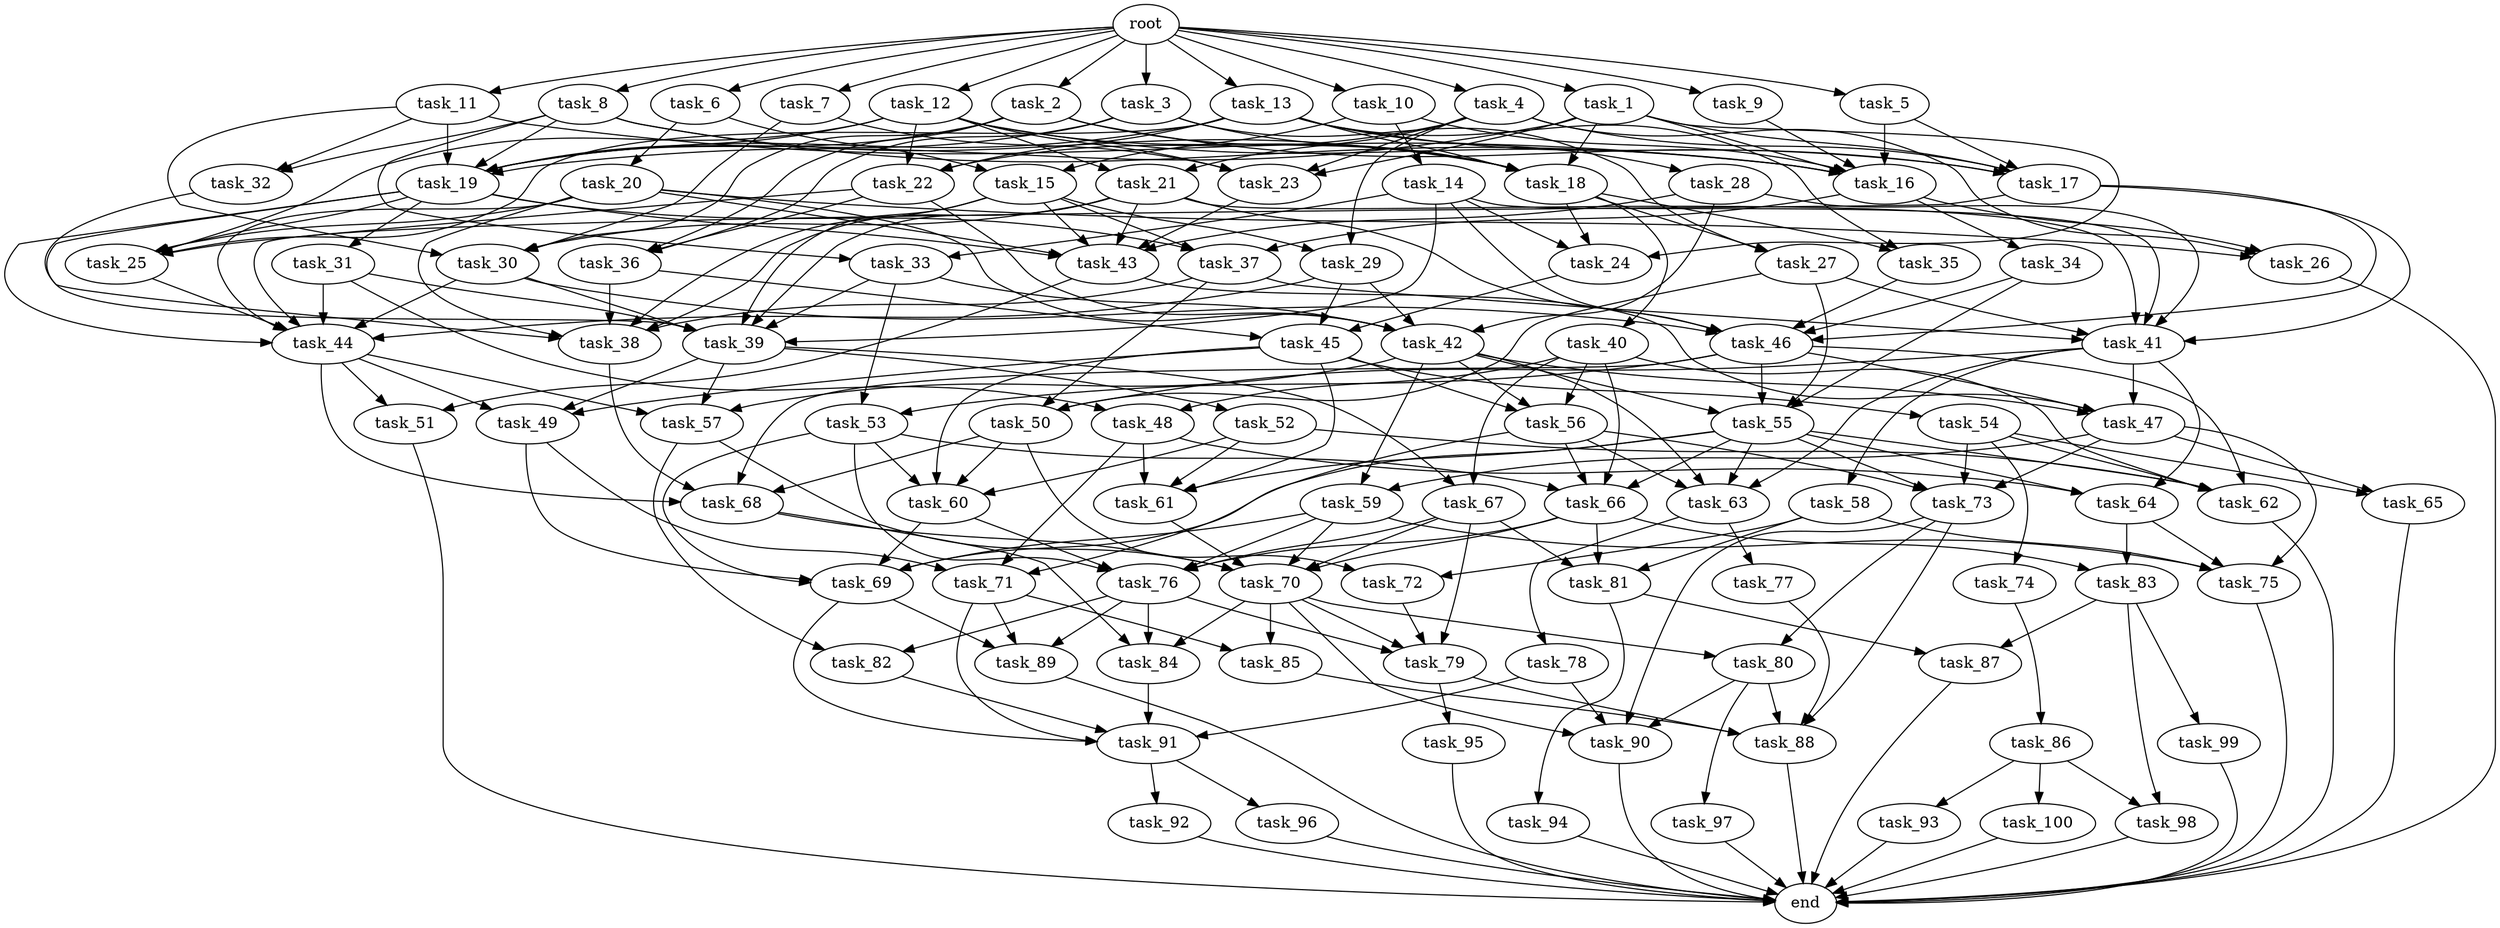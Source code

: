 digraph G {
  task_68 [size="4.930751e+11"];
  task_92 [size="5.505625e+11"];
  task_59 [size="7.889017e+11"];
  task_35 [size="8.658903e+11"];
  task_28 [size="5.324048e+11"];
  task_44 [size="1.366599e+11"];
  task_36 [size="5.615581e+11"];
  task_24 [size="6.249904e+11"];
  task_55 [size="5.111902e+11"];
  task_47 [size="3.363849e+10"];
  task_94 [size="6.003099e+11"];
  task_88 [size="8.722565e+11"];
  task_22 [size="8.662238e+11"];
  task_38 [size="3.545247e+11"];
  task_2 [size="6.370329e+11"];
  task_65 [size="8.591632e+11"];
  task_63 [size="1.129604e+11"];
  task_53 [size="4.259573e+11"];
  task_26 [size="4.490141e+11"];
  root [size="0.000000e+00"];
  task_85 [size="3.030652e+11"];
  task_66 [size="3.832909e+11"];
  task_9 [size="6.998725e+11"];
  task_41 [size="6.294044e+11"];
  task_4 [size="1.403275e+10"];
  task_19 [size="6.584629e+11"];
  task_50 [size="9.302310e+11"];
  task_48 [size="3.895162e+10"];
  task_31 [size="9.237362e+11"];
  task_77 [size="9.039844e+11"];
  task_74 [size="3.920306e+11"];
  task_46 [size="4.854251e+11"];
  task_37 [size="2.679509e+11"];
  task_73 [size="7.315328e+11"];
  task_49 [size="5.186140e+11"];
  task_79 [size="2.098589e+11"];
  task_71 [size="6.899711e+11"];
  task_23 [size="4.649476e+11"];
  task_42 [size="8.448281e+11"];
  task_25 [size="1.863388e+11"];
  task_96 [size="8.197889e+11"];
  task_18 [size="2.567592e+11"];
  task_1 [size="7.660698e+11"];
  task_89 [size="4.117953e+11"];
  task_10 [size="3.566400e+09"];
  task_6 [size="6.052071e+11"];
  task_67 [size="3.692973e+11"];
  task_58 [size="9.312945e+11"];
  task_98 [size="9.507416e+11"];
  task_83 [size="1.754913e+10"];
  task_30 [size="5.424966e+11"];
  task_99 [size="9.260346e+11"];
  task_76 [size="9.685317e+11"];
  task_29 [size="4.989986e+11"];
  task_62 [size="6.956525e+11"];
  task_81 [size="8.256129e+11"];
  task_14 [size="4.935116e+11"];
  task_45 [size="6.392476e+11"];
  task_12 [size="6.509510e+11"];
  task_75 [size="5.608856e+11"];
  task_13 [size="1.323393e+11"];
  task_52 [size="9.283876e+11"];
  task_15 [size="4.820411e+11"];
  task_84 [size="4.525709e+11"];
  task_97 [size="8.979876e+11"];
  task_93 [size="4.792617e+11"];
  task_16 [size="3.590339e+10"];
  task_43 [size="4.250281e+11"];
  task_17 [size="6.144570e+11"];
  task_60 [size="6.960607e+11"];
  task_91 [size="9.094704e+11"];
  task_27 [size="8.847598e+11"];
  end [size="0.000000e+00"];
  task_34 [size="3.002820e+11"];
  task_57 [size="4.335960e+11"];
  task_3 [size="1.621578e+11"];
  task_39 [size="5.490703e+11"];
  task_56 [size="5.132836e+11"];
  task_21 [size="3.770611e+11"];
  task_90 [size="1.792732e+11"];
  task_32 [size="1.814284e+11"];
  task_20 [size="1.760875e+11"];
  task_64 [size="7.619312e+11"];
  task_7 [size="3.224799e+11"];
  task_8 [size="2.199890e+11"];
  task_51 [size="5.399883e+11"];
  task_86 [size="3.312077e+11"];
  task_72 [size="8.613658e+11"];
  task_40 [size="5.596921e+11"];
  task_80 [size="1.817316e+11"];
  task_82 [size="3.100426e+10"];
  task_5 [size="5.364722e+11"];
  task_78 [size="3.100112e+11"];
  task_95 [size="8.158962e+11"];
  task_87 [size="9.337842e+11"];
  task_61 [size="6.002634e+11"];
  task_70 [size="2.039026e+11"];
  task_54 [size="9.354837e+11"];
  task_11 [size="8.198762e+11"];
  task_100 [size="6.293428e+10"];
  task_69 [size="8.547525e+11"];
  task_33 [size="9.480941e+11"];

  task_68 -> task_70 [size="3.398377e+07"];
  task_68 -> task_84 [size="1.508570e+08"];
  task_92 -> end [size="1.000000e-12"];
  task_59 -> task_70 [size="3.398377e+07"];
  task_59 -> task_75 [size="1.402214e+08"];
  task_59 -> task_69 [size="1.709505e+08"];
  task_59 -> task_76 [size="1.937063e+08"];
  task_35 -> task_46 [size="8.090419e+07"];
  task_28 -> task_42 [size="1.689656e+08"];
  task_28 -> task_41 [size="1.049007e+08"];
  task_28 -> task_43 [size="7.083802e+07"];
  task_44 -> task_49 [size="1.728713e+08"];
  task_44 -> task_51 [size="2.699941e+08"];
  task_44 -> task_68 [size="1.232688e+08"];
  task_44 -> task_57 [size="1.445320e+08"];
  task_36 -> task_45 [size="2.130825e+08"];
  task_36 -> task_38 [size="5.908745e+07"];
  task_24 -> task_45 [size="2.130825e+08"];
  task_55 -> task_64 [size="2.539771e+08"];
  task_55 -> task_62 [size="1.391305e+08"];
  task_55 -> task_63 [size="2.824009e+07"];
  task_55 -> task_73 [size="1.828832e+08"];
  task_55 -> task_66 [size="9.582273e+07"];
  task_55 -> task_69 [size="1.709505e+08"];
  task_55 -> task_61 [size="1.500659e+08"];
  task_47 -> task_59 [size="3.944508e+08"];
  task_47 -> task_65 [size="4.295816e+08"];
  task_47 -> task_75 [size="1.402214e+08"];
  task_47 -> task_73 [size="1.828832e+08"];
  task_94 -> end [size="1.000000e-12"];
  task_88 -> end [size="1.000000e-12"];
  task_22 -> task_25 [size="3.726777e+07"];
  task_22 -> task_36 [size="1.871860e+08"];
  task_22 -> task_42 [size="1.689656e+08"];
  task_38 -> task_68 [size="1.232688e+08"];
  task_2 -> task_17 [size="1.228914e+08"];
  task_2 -> task_30 [size="1.356242e+08"];
  task_2 -> task_36 [size="1.871860e+08"];
  task_2 -> task_19 [size="9.406613e+07"];
  task_2 -> task_18 [size="4.279321e+07"];
  task_65 -> end [size="1.000000e-12"];
  task_63 -> task_77 [size="9.039844e+08"];
  task_63 -> task_78 [size="3.100112e+08"];
  task_53 -> task_66 [size="9.582273e+07"];
  task_53 -> task_60 [size="1.740152e+08"];
  task_53 -> task_69 [size="1.709505e+08"];
  task_53 -> task_76 [size="1.937063e+08"];
  task_26 -> end [size="1.000000e-12"];
  root -> task_3 [size="1.000000e-12"];
  root -> task_9 [size="1.000000e-12"];
  root -> task_4 [size="1.000000e-12"];
  root -> task_2 [size="1.000000e-12"];
  root -> task_7 [size="1.000000e-12"];
  root -> task_8 [size="1.000000e-12"];
  root -> task_11 [size="1.000000e-12"];
  root -> task_1 [size="1.000000e-12"];
  root -> task_12 [size="1.000000e-12"];
  root -> task_10 [size="1.000000e-12"];
  root -> task_6 [size="1.000000e-12"];
  root -> task_13 [size="1.000000e-12"];
  root -> task_5 [size="1.000000e-12"];
  task_85 -> task_88 [size="1.744513e+08"];
  task_66 -> task_70 [size="3.398377e+07"];
  task_66 -> task_83 [size="8.774564e+06"];
  task_66 -> task_81 [size="2.752043e+08"];
  task_66 -> task_76 [size="1.937063e+08"];
  task_9 -> task_16 [size="5.129056e+06"];
  task_41 -> task_58 [size="9.312945e+08"];
  task_41 -> task_63 [size="2.824009e+07"];
  task_41 -> task_47 [size="8.409622e+06"];
  task_41 -> task_64 [size="2.539771e+08"];
  task_41 -> task_50 [size="3.100770e+08"];
  task_4 -> task_17 [size="1.228914e+08"];
  task_4 -> task_21 [size="1.885305e+08"];
  task_4 -> task_26 [size="1.496714e+08"];
  task_4 -> task_22 [size="2.887413e+08"];
  task_4 -> task_23 [size="1.162369e+08"];
  task_4 -> task_29 [size="2.494993e+08"];
  task_19 -> task_44 [size="1.952285e+07"];
  task_19 -> task_25 [size="3.726777e+07"];
  task_19 -> task_37 [size="8.931696e+07"];
  task_19 -> task_38 [size="5.908745e+07"];
  task_19 -> task_31 [size="9.237362e+08"];
  task_19 -> task_43 [size="7.083802e+07"];
  task_50 -> task_68 [size="1.232688e+08"];
  task_50 -> task_72 [size="4.306829e+08"];
  task_50 -> task_60 [size="1.740152e+08"];
  task_48 -> task_71 [size="2.299904e+08"];
  task_48 -> task_61 [size="1.500659e+08"];
  task_48 -> task_64 [size="2.539771e+08"];
  task_31 -> task_44 [size="1.952285e+07"];
  task_31 -> task_39 [size="7.843862e+07"];
  task_31 -> task_48 [size="1.947581e+07"];
  task_77 -> task_88 [size="1.744513e+08"];
  task_74 -> task_86 [size="3.312077e+08"];
  task_46 -> task_62 [size="1.391305e+08"];
  task_46 -> task_55 [size="1.277975e+08"];
  task_46 -> task_68 [size="1.232688e+08"];
  task_46 -> task_53 [size="2.129786e+08"];
  task_46 -> task_47 [size="8.409622e+06"];
  task_37 -> task_38 [size="5.908745e+07"];
  task_37 -> task_50 [size="3.100770e+08"];
  task_37 -> task_41 [size="1.049007e+08"];
  task_73 -> task_80 [size="9.086580e+07"];
  task_73 -> task_88 [size="1.744513e+08"];
  task_73 -> task_90 [size="4.481830e+07"];
  task_49 -> task_71 [size="2.299904e+08"];
  task_49 -> task_69 [size="1.709505e+08"];
  task_79 -> task_88 [size="1.744513e+08"];
  task_79 -> task_95 [size="8.158962e+08"];
  task_71 -> task_89 [size="1.372651e+08"];
  task_71 -> task_85 [size="1.515326e+08"];
  task_71 -> task_91 [size="1.818941e+08"];
  task_23 -> task_43 [size="7.083802e+07"];
  task_42 -> task_56 [size="1.710945e+08"];
  task_42 -> task_63 [size="2.824009e+07"];
  task_42 -> task_47 [size="8.409622e+06"];
  task_42 -> task_59 [size="3.944508e+08"];
  task_42 -> task_55 [size="1.277975e+08"];
  task_42 -> task_57 [size="1.445320e+08"];
  task_25 -> task_44 [size="1.952285e+07"];
  task_96 -> end [size="1.000000e-12"];
  task_18 -> task_27 [size="4.423799e+08"];
  task_18 -> task_24 [size="2.083301e+08"];
  task_18 -> task_40 [size="5.596921e+08"];
  task_18 -> task_35 [size="4.329452e+08"];
  task_1 -> task_17 [size="1.228914e+08"];
  task_1 -> task_16 [size="5.129056e+06"];
  task_1 -> task_18 [size="4.279321e+07"];
  task_1 -> task_23 [size="1.162369e+08"];
  task_1 -> task_19 [size="9.406613e+07"];
  task_1 -> task_24 [size="2.083301e+08"];
  task_89 -> end [size="1.000000e-12"];
  task_10 -> task_15 [size="2.410205e+08"];
  task_10 -> task_16 [size="5.129056e+06"];
  task_10 -> task_14 [size="4.935116e+08"];
  task_6 -> task_15 [size="2.410205e+08"];
  task_6 -> task_20 [size="1.760875e+08"];
  task_67 -> task_70 [size="3.398377e+07"];
  task_67 -> task_81 [size="2.752043e+08"];
  task_67 -> task_76 [size="1.937063e+08"];
  task_67 -> task_79 [size="5.246472e+07"];
  task_58 -> task_72 [size="4.306829e+08"];
  task_58 -> task_75 [size="1.402214e+08"];
  task_58 -> task_81 [size="2.752043e+08"];
  task_98 -> end [size="1.000000e-12"];
  task_83 -> task_87 [size="4.668921e+08"];
  task_83 -> task_99 [size="9.260346e+08"];
  task_83 -> task_98 [size="4.753708e+08"];
  task_30 -> task_44 [size="1.952285e+07"];
  task_30 -> task_39 [size="7.843862e+07"];
  task_30 -> task_46 [size="8.090419e+07"];
  task_99 -> end [size="1.000000e-12"];
  task_76 -> task_79 [size="5.246472e+07"];
  task_76 -> task_82 [size="1.550213e+07"];
  task_76 -> task_84 [size="1.508570e+08"];
  task_76 -> task_89 [size="1.372651e+08"];
  task_29 -> task_44 [size="1.952285e+07"];
  task_29 -> task_45 [size="2.130825e+08"];
  task_29 -> task_42 [size="1.689656e+08"];
  task_62 -> end [size="1.000000e-12"];
  task_81 -> task_87 [size="4.668921e+08"];
  task_81 -> task_94 [size="6.003099e+08"];
  task_14 -> task_39 [size="7.843862e+07"];
  task_14 -> task_24 [size="2.083301e+08"];
  task_14 -> task_41 [size="1.049007e+08"];
  task_14 -> task_46 [size="8.090419e+07"];
  task_14 -> task_33 [size="4.740470e+08"];
  task_45 -> task_49 [size="1.728713e+08"];
  task_45 -> task_56 [size="1.710945e+08"];
  task_45 -> task_54 [size="9.354837e+08"];
  task_45 -> task_61 [size="1.500659e+08"];
  task_45 -> task_60 [size="1.740152e+08"];
  task_12 -> task_25 [size="3.726777e+07"];
  task_12 -> task_21 [size="1.885305e+08"];
  task_12 -> task_19 [size="9.406613e+07"];
  task_12 -> task_18 [size="4.279321e+07"];
  task_12 -> task_22 [size="2.887413e+08"];
  task_12 -> task_23 [size="1.162369e+08"];
  task_12 -> task_16 [size="5.129056e+06"];
  task_75 -> end [size="1.000000e-12"];
  task_13 -> task_17 [size="1.228914e+08"];
  task_13 -> task_25 [size="3.726777e+07"];
  task_13 -> task_35 [size="4.329452e+08"];
  task_13 -> task_22 [size="2.887413e+08"];
  task_13 -> task_18 [size="4.279321e+07"];
  task_13 -> task_28 [size="5.324048e+08"];
  task_13 -> task_19 [size="9.406613e+07"];
  task_52 -> task_62 [size="1.391305e+08"];
  task_52 -> task_61 [size="1.500659e+08"];
  task_52 -> task_60 [size="1.740152e+08"];
  task_15 -> task_39 [size="7.843862e+07"];
  task_15 -> task_38 [size="5.908745e+07"];
  task_15 -> task_37 [size="8.931696e+07"];
  task_15 -> task_29 [size="2.494993e+08"];
  task_15 -> task_43 [size="7.083802e+07"];
  task_84 -> task_91 [size="1.818941e+08"];
  task_97 -> end [size="1.000000e-12"];
  task_93 -> end [size="1.000000e-12"];
  task_16 -> task_37 [size="8.931696e+07"];
  task_16 -> task_34 [size="3.002820e+08"];
  task_16 -> task_26 [size="1.496714e+08"];
  task_43 -> task_51 [size="2.699941e+08"];
  task_43 -> task_47 [size="8.409622e+06"];
  task_17 -> task_44 [size="1.952285e+07"];
  task_17 -> task_41 [size="1.049007e+08"];
  task_17 -> task_46 [size="8.090419e+07"];
  task_60 -> task_69 [size="1.709505e+08"];
  task_60 -> task_76 [size="1.937063e+08"];
  task_91 -> task_96 [size="8.197889e+08"];
  task_91 -> task_92 [size="5.505625e+08"];
  task_27 -> task_55 [size="1.277975e+08"];
  task_27 -> task_50 [size="3.100770e+08"];
  task_27 -> task_41 [size="1.049007e+08"];
  task_34 -> task_55 [size="1.277975e+08"];
  task_34 -> task_46 [size="8.090419e+07"];
  task_57 -> task_70 [size="3.398377e+07"];
  task_57 -> task_82 [size="1.550213e+07"];
  task_3 -> task_27 [size="4.423799e+08"];
  task_3 -> task_36 [size="1.871860e+08"];
  task_3 -> task_19 [size="9.406613e+07"];
  task_3 -> task_18 [size="4.279321e+07"];
  task_39 -> task_49 [size="1.728713e+08"];
  task_39 -> task_52 [size="9.283876e+08"];
  task_39 -> task_67 [size="1.846487e+08"];
  task_39 -> task_57 [size="1.445320e+08"];
  task_56 -> task_66 [size="9.582273e+07"];
  task_56 -> task_63 [size="2.824009e+07"];
  task_56 -> task_71 [size="2.299904e+08"];
  task_56 -> task_73 [size="1.828832e+08"];
  task_21 -> task_39 [size="7.843862e+07"];
  task_21 -> task_41 [size="1.049007e+08"];
  task_21 -> task_38 [size="5.908745e+07"];
  task_21 -> task_30 [size="1.356242e+08"];
  task_21 -> task_46 [size="8.090419e+07"];
  task_21 -> task_43 [size="7.083802e+07"];
  task_90 -> end [size="1.000000e-12"];
  task_32 -> task_39 [size="7.843862e+07"];
  task_20 -> task_44 [size="1.952285e+07"];
  task_20 -> task_25 [size="3.726777e+07"];
  task_20 -> task_42 [size="1.689656e+08"];
  task_20 -> task_26 [size="1.496714e+08"];
  task_20 -> task_38 [size="5.908745e+07"];
  task_20 -> task_43 [size="7.083802e+07"];
  task_64 -> task_83 [size="8.774564e+06"];
  task_64 -> task_75 [size="1.402214e+08"];
  task_7 -> task_23 [size="1.162369e+08"];
  task_7 -> task_30 [size="1.356242e+08"];
  task_8 -> task_32 [size="9.071418e+07"];
  task_8 -> task_18 [size="4.279321e+07"];
  task_8 -> task_16 [size="5.129056e+06"];
  task_8 -> task_19 [size="9.406613e+07"];
  task_8 -> task_33 [size="4.740470e+08"];
  task_51 -> end [size="1.000000e-12"];
  task_86 -> task_93 [size="4.792617e+08"];
  task_86 -> task_100 [size="6.293428e+07"];
  task_86 -> task_98 [size="4.753708e+08"];
  task_72 -> task_79 [size="5.246472e+07"];
  task_40 -> task_56 [size="1.710945e+08"];
  task_40 -> task_48 [size="1.947581e+07"];
  task_40 -> task_66 [size="9.582273e+07"];
  task_40 -> task_62 [size="1.391305e+08"];
  task_40 -> task_67 [size="1.846487e+08"];
  task_80 -> task_88 [size="1.744513e+08"];
  task_80 -> task_97 [size="8.979876e+08"];
  task_80 -> task_90 [size="4.481830e+07"];
  task_82 -> task_91 [size="1.818941e+08"];
  task_5 -> task_17 [size="1.228914e+08"];
  task_5 -> task_16 [size="5.129056e+06"];
  task_78 -> task_91 [size="1.818941e+08"];
  task_78 -> task_90 [size="4.481830e+07"];
  task_95 -> end [size="1.000000e-12"];
  task_87 -> end [size="1.000000e-12"];
  task_61 -> task_70 [size="3.398377e+07"];
  task_70 -> task_79 [size="5.246472e+07"];
  task_70 -> task_84 [size="1.508570e+08"];
  task_70 -> task_80 [size="9.086580e+07"];
  task_70 -> task_90 [size="4.481830e+07"];
  task_70 -> task_85 [size="1.515326e+08"];
  task_54 -> task_62 [size="1.391305e+08"];
  task_54 -> task_65 [size="4.295816e+08"];
  task_54 -> task_74 [size="3.920306e+08"];
  task_54 -> task_73 [size="1.828832e+08"];
  task_11 -> task_32 [size="9.071418e+07"];
  task_11 -> task_30 [size="1.356242e+08"];
  task_11 -> task_16 [size="5.129056e+06"];
  task_11 -> task_19 [size="9.406613e+07"];
  task_100 -> end [size="1.000000e-12"];
  task_69 -> task_89 [size="1.372651e+08"];
  task_69 -> task_91 [size="1.818941e+08"];
  task_33 -> task_39 [size="7.843862e+07"];
  task_33 -> task_53 [size="2.129786e+08"];
  task_33 -> task_42 [size="1.689656e+08"];
}
